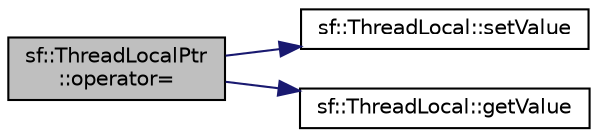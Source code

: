 digraph "sf::ThreadLocalPtr::operator="
{
  edge [fontname="Helvetica",fontsize="10",labelfontname="Helvetica",labelfontsize="10"];
  node [fontname="Helvetica",fontsize="10",shape=record];
  rankdir="LR";
  Node14 [label="sf::ThreadLocalPtr\l::operator=",height=0.2,width=0.4,color="black", fillcolor="grey75", style="filled", fontcolor="black"];
  Node14 -> Node15 [color="midnightblue",fontsize="10",style="solid"];
  Node15 [label="sf::ThreadLocal::setValue",height=0.2,width=0.4,color="black", fillcolor="white", style="filled",URL="$classsf_1_1_thread_local.html#ab7e334c83d77644a8e67ee31c3230007",tooltip="Set the thread-specific value of the variable. "];
  Node14 -> Node16 [color="midnightblue",fontsize="10",style="solid"];
  Node16 [label="sf::ThreadLocal::getValue",height=0.2,width=0.4,color="black", fillcolor="white", style="filled",URL="$classsf_1_1_thread_local.html#ad68823496eb065b4b695c3468fa869bc",tooltip="Retrieve the thread-specific value of the variable. "];
}
